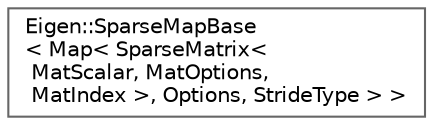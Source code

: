 digraph "Graphical Class Hierarchy"
{
 // LATEX_PDF_SIZE
  bgcolor="transparent";
  edge [fontname=Helvetica,fontsize=10,labelfontname=Helvetica,labelfontsize=10];
  node [fontname=Helvetica,fontsize=10,shape=box,height=0.2,width=0.4];
  rankdir="LR";
  Node0 [id="Node000000",label="Eigen::SparseMapBase\l\< Map\< SparseMatrix\<\l MatScalar, MatOptions,\l MatIndex \>, Options, StrideType \> \>",height=0.2,width=0.4,color="grey40", fillcolor="white", style="filled",URL="$classEigen_1_1SparseMapBase.html",tooltip=" "];
}
